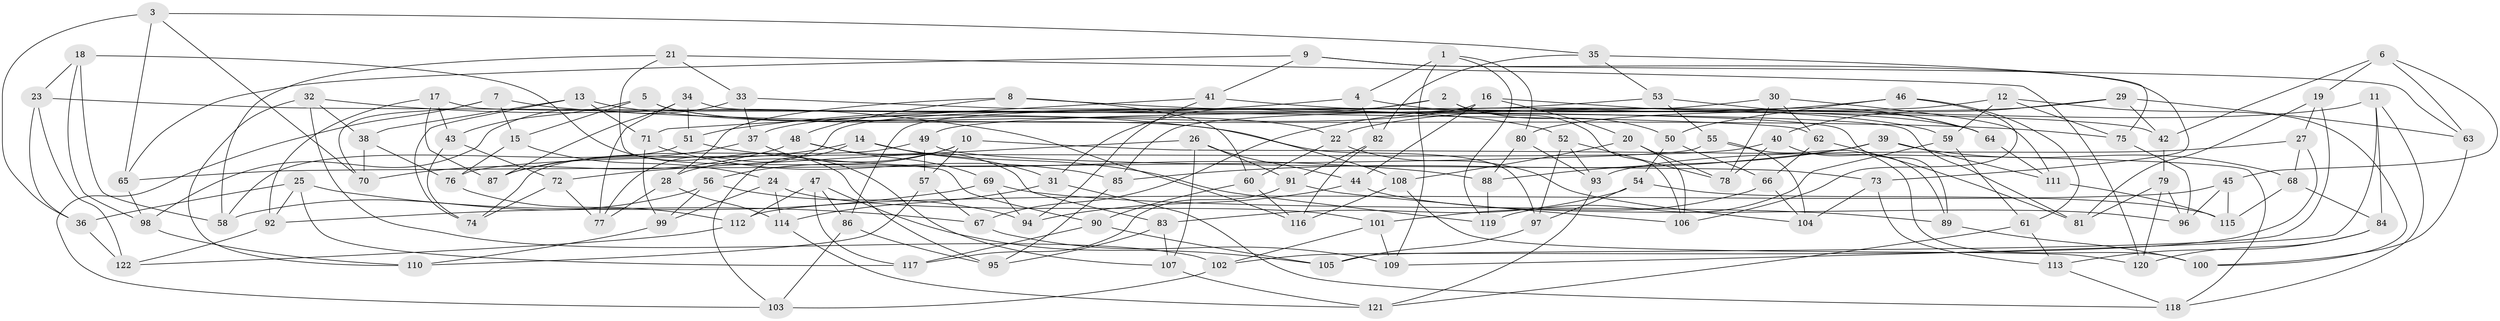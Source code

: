 // Generated by graph-tools (version 1.1) at 2025/16/03/09/25 04:16:31]
// undirected, 122 vertices, 244 edges
graph export_dot {
graph [start="1"]
  node [color=gray90,style=filled];
  1;
  2;
  3;
  4;
  5;
  6;
  7;
  8;
  9;
  10;
  11;
  12;
  13;
  14;
  15;
  16;
  17;
  18;
  19;
  20;
  21;
  22;
  23;
  24;
  25;
  26;
  27;
  28;
  29;
  30;
  31;
  32;
  33;
  34;
  35;
  36;
  37;
  38;
  39;
  40;
  41;
  42;
  43;
  44;
  45;
  46;
  47;
  48;
  49;
  50;
  51;
  52;
  53;
  54;
  55;
  56;
  57;
  58;
  59;
  60;
  61;
  62;
  63;
  64;
  65;
  66;
  67;
  68;
  69;
  70;
  71;
  72;
  73;
  74;
  75;
  76;
  77;
  78;
  79;
  80;
  81;
  82;
  83;
  84;
  85;
  86;
  87;
  88;
  89;
  90;
  91;
  92;
  93;
  94;
  95;
  96;
  97;
  98;
  99;
  100;
  101;
  102;
  103;
  104;
  105;
  106;
  107;
  108;
  109;
  110;
  111;
  112;
  113;
  114;
  115;
  116;
  117;
  118;
  119;
  120;
  121;
  122;
  1 -- 119;
  1 -- 109;
  1 -- 4;
  1 -- 80;
  2 -- 86;
  2 -- 106;
  2 -- 31;
  2 -- 50;
  3 -- 70;
  3 -- 35;
  3 -- 65;
  3 -- 36;
  4 -- 82;
  4 -- 64;
  4 -- 51;
  5 -- 43;
  5 -- 15;
  5 -- 22;
  5 -- 108;
  6 -- 19;
  6 -- 42;
  6 -- 63;
  6 -- 45;
  7 -- 15;
  7 -- 103;
  7 -- 75;
  7 -- 70;
  8 -- 59;
  8 -- 48;
  8 -- 60;
  8 -- 28;
  9 -- 65;
  9 -- 73;
  9 -- 63;
  9 -- 41;
  10 -- 118;
  10 -- 56;
  10 -- 57;
  10 -- 28;
  11 -- 84;
  11 -- 118;
  11 -- 22;
  11 -- 109;
  12 -- 49;
  12 -- 100;
  12 -- 75;
  12 -- 59;
  13 -- 97;
  13 -- 71;
  13 -- 38;
  13 -- 74;
  14 -- 87;
  14 -- 31;
  14 -- 119;
  14 -- 103;
  15 -- 24;
  15 -- 76;
  16 -- 37;
  16 -- 64;
  16 -- 20;
  16 -- 44;
  17 -- 92;
  17 -- 87;
  17 -- 89;
  17 -- 43;
  18 -- 58;
  18 -- 95;
  18 -- 98;
  18 -- 23;
  19 -- 81;
  19 -- 105;
  19 -- 27;
  20 -- 78;
  20 -- 106;
  20 -- 108;
  21 -- 58;
  21 -- 120;
  21 -- 33;
  21 -- 90;
  22 -- 104;
  22 -- 60;
  23 -- 36;
  23 -- 122;
  23 -- 62;
  24 -- 114;
  24 -- 101;
  24 -- 99;
  25 -- 92;
  25 -- 36;
  25 -- 117;
  25 -- 67;
  26 -- 91;
  26 -- 72;
  26 -- 44;
  26 -- 107;
  27 -- 93;
  27 -- 102;
  27 -- 68;
  28 -- 114;
  28 -- 77;
  29 -- 80;
  29 -- 40;
  29 -- 42;
  29 -- 63;
  30 -- 78;
  30 -- 111;
  30 -- 62;
  30 -- 85;
  31 -- 114;
  31 -- 118;
  32 -- 102;
  32 -- 110;
  32 -- 116;
  32 -- 38;
  33 -- 37;
  33 -- 52;
  33 -- 98;
  34 -- 87;
  34 -- 81;
  34 -- 51;
  34 -- 77;
  35 -- 75;
  35 -- 82;
  35 -- 53;
  36 -- 122;
  37 -- 87;
  37 -- 107;
  38 -- 76;
  38 -- 70;
  39 -- 111;
  39 -- 88;
  39 -- 68;
  39 -- 85;
  40 -- 89;
  40 -- 76;
  40 -- 78;
  41 -- 42;
  41 -- 94;
  41 -- 71;
  42 -- 79;
  43 -- 74;
  43 -- 72;
  44 -- 96;
  44 -- 94;
  45 -- 115;
  45 -- 112;
  45 -- 96;
  46 -- 67;
  46 -- 61;
  46 -- 106;
  46 -- 50;
  47 -- 86;
  47 -- 105;
  47 -- 117;
  47 -- 112;
  48 -- 70;
  48 -- 83;
  48 -- 69;
  49 -- 73;
  49 -- 74;
  49 -- 57;
  50 -- 66;
  50 -- 54;
  51 -- 88;
  51 -- 58;
  52 -- 93;
  52 -- 78;
  52 -- 97;
  53 -- 77;
  53 -- 64;
  53 -- 55;
  54 -- 97;
  54 -- 115;
  54 -- 83;
  55 -- 65;
  55 -- 100;
  55 -- 104;
  56 -- 58;
  56 -- 94;
  56 -- 99;
  57 -- 67;
  57 -- 110;
  59 -- 61;
  59 -- 119;
  60 -- 90;
  60 -- 116;
  61 -- 113;
  61 -- 121;
  62 -- 66;
  62 -- 81;
  63 -- 100;
  64 -- 111;
  65 -- 98;
  66 -- 101;
  66 -- 104;
  67 -- 109;
  68 -- 84;
  68 -- 115;
  69 -- 89;
  69 -- 94;
  69 -- 92;
  71 -- 85;
  71 -- 99;
  72 -- 74;
  72 -- 77;
  73 -- 104;
  73 -- 113;
  75 -- 96;
  76 -- 112;
  79 -- 120;
  79 -- 81;
  79 -- 96;
  80 -- 93;
  80 -- 88;
  82 -- 116;
  82 -- 91;
  83 -- 107;
  83 -- 95;
  84 -- 113;
  84 -- 120;
  85 -- 95;
  86 -- 95;
  86 -- 103;
  88 -- 119;
  89 -- 100;
  90 -- 105;
  90 -- 117;
  91 -- 117;
  91 -- 106;
  92 -- 122;
  93 -- 121;
  97 -- 105;
  98 -- 110;
  99 -- 110;
  101 -- 102;
  101 -- 109;
  102 -- 103;
  107 -- 121;
  108 -- 120;
  108 -- 116;
  111 -- 115;
  112 -- 122;
  113 -- 118;
  114 -- 121;
}
